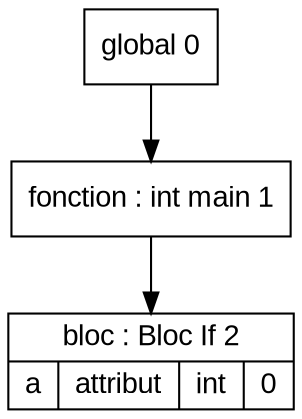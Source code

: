 digraph "tds"{

	node [fontname="Arial"];

	N2 [shape=record label="{ bloc : Bloc If  2
	| { a | attribut | int | 0 }
	}"];

	N1 [shape=record label="{ fonction : int main 1
	}"];

	N0 [shape=record label="{ global 0
	}"];


	N0 -> N1; 
	N1 -> N2; 
}
